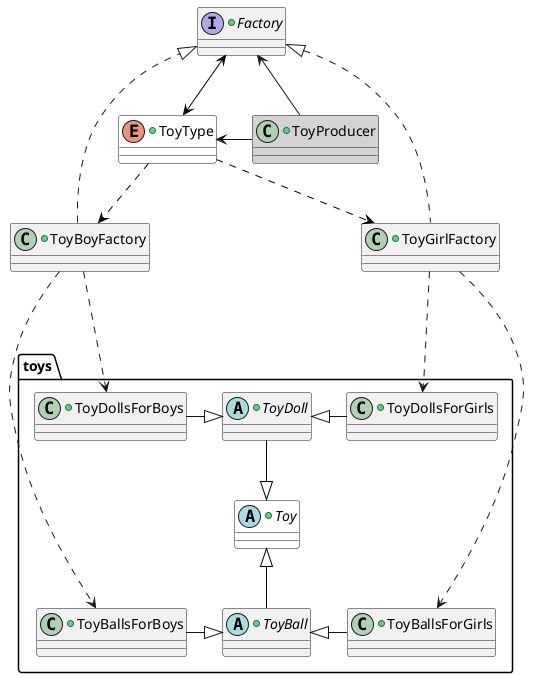 @startuml

package toys{

    +abstract class Toy #white{
    }

    +abstract class ToyBall{
    }

    +class ToyBallsForBoys {
    }
    +class ToyBallsForGirls {
    }
    
    +abstract class ToyDoll{
    }
    
    +class ToyDollsForBoys {
    }
    +class ToyDollsForGirls  {
    }
    
    
    ToyDoll -down-|> Toy #black

    ToyBallsForGirls -left-|> ToyBall
    ToyBallsForBoys -right-|> ToyBall
    
    ToyBall -up-|> Toy #black
    
    ToyDollsForBoys -right-|> ToyDoll
    ToyDollsForGirls -left-|> ToyDoll
    
}

+class ToyProducer #lightgrey{
}

+interface Factory{
}


+enum ToyType #white{
}

+class ToyBoyFactory {
}

+class ToyGirlFactory {
}


ToyProducer -down-> Factory
ToyProducer -left-> ToyType


ToyBoyFactory .right.|> Factory
ToyGirlFactory .left.|> Factory

'ToyType .down.|> Factory #black
ToyType <-up-> Factory #black

ToyType .down.> ToyBoyFactory #black
ToyType .down.> ToyGirlFactory #black


ToyGirlFactory .down..> ToyDollsForGirls
ToyGirlFactory .down..> ToyBallsForGirls

ToyBoyFactory .down..> ToyDollsForBoys
ToyBoyFactory .down..> ToyBallsForBoys


@enduml